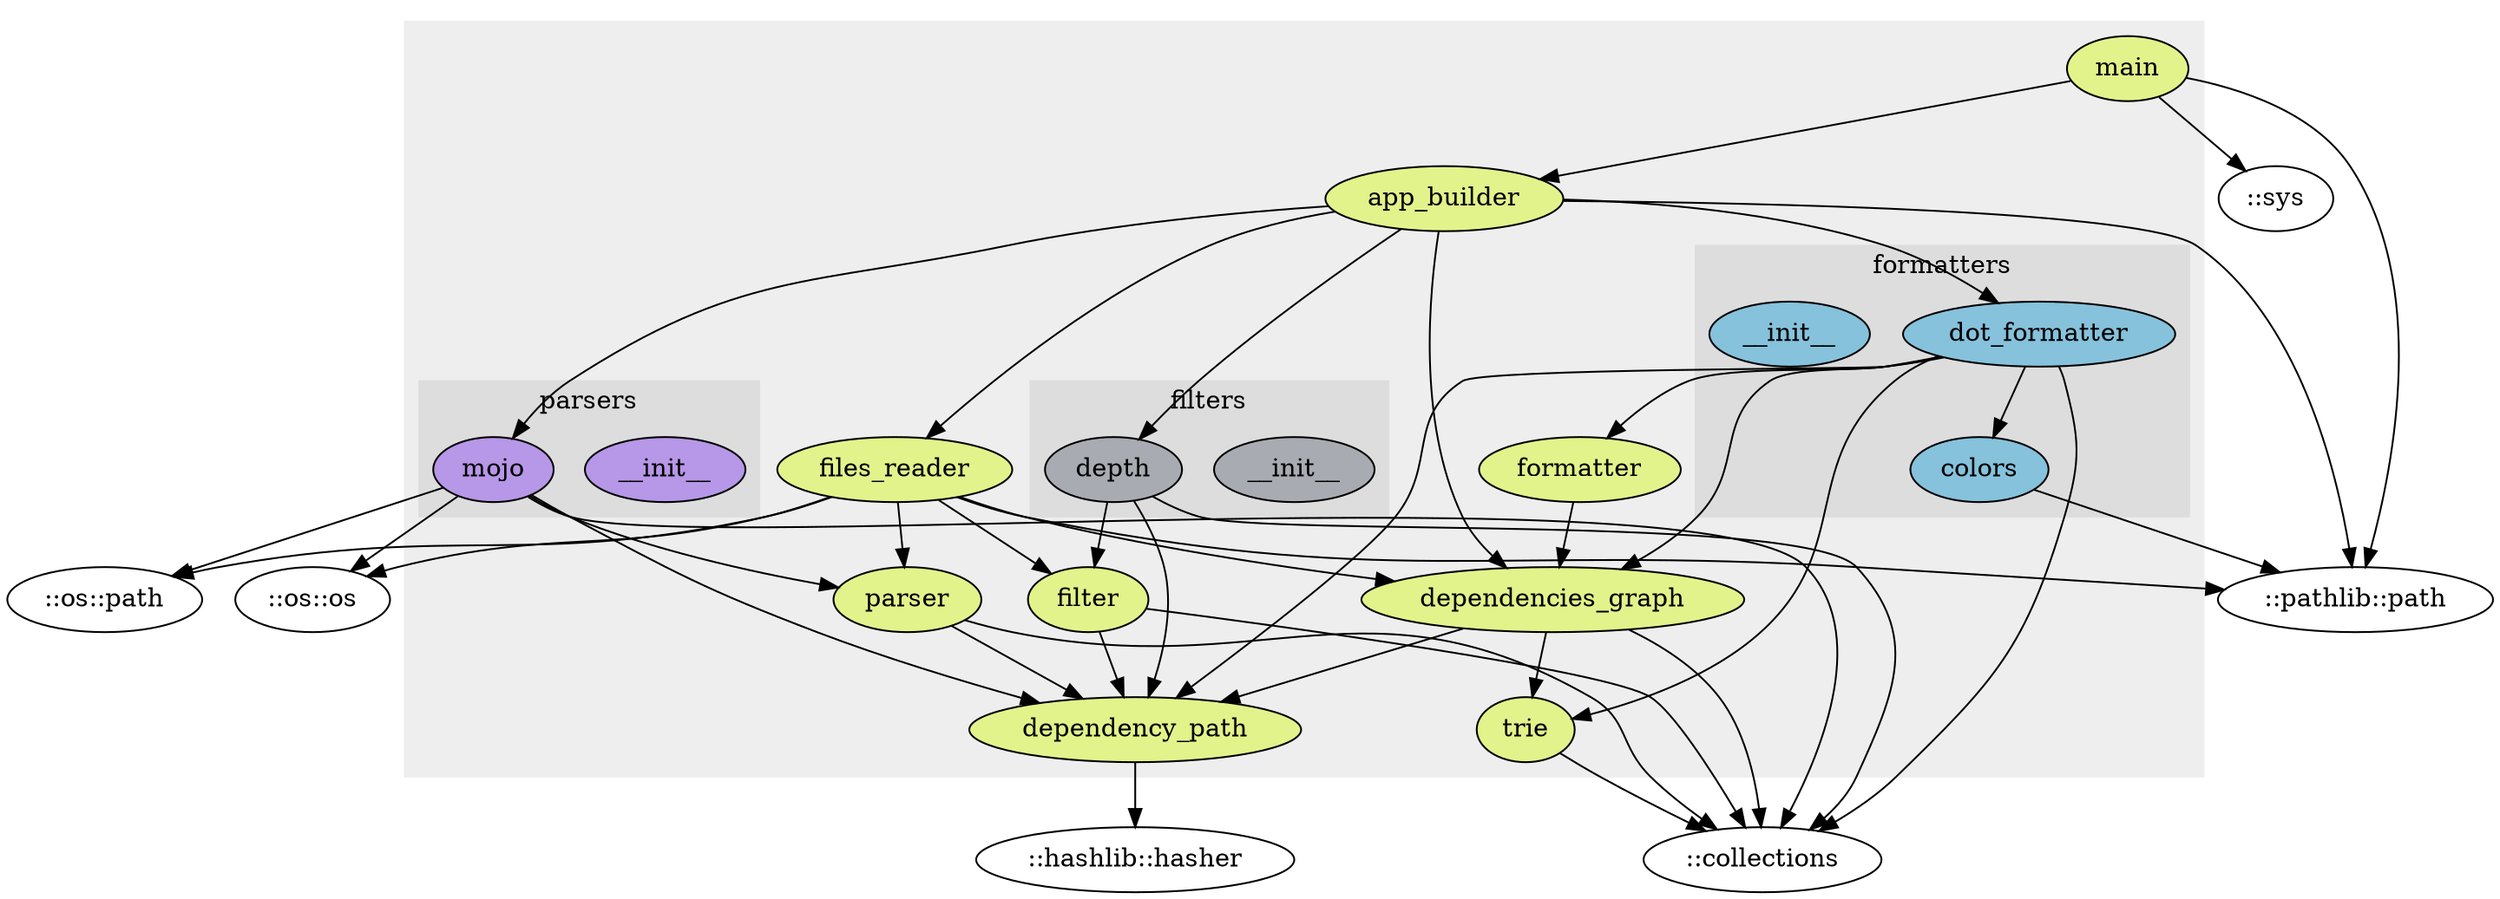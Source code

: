 digraph dependencies {
  subgraph cluster_ {
  label=""
  color="#eeeeee"
  style="filled"
    "::main"[label="main",style="filled",fillcolor="#e3f38b"]
    "::app_builder"[label="app_builder",style="filled",fillcolor="#e3f38b"]
    "::files_reader"[label="files_reader",style="filled",fillcolor="#e3f38b"]
    subgraph cluster____formatters {
    label="formatters"
    color="#dddddd"
    style="filled"
      "::formatters::dot_formatter"[label="dot_formatter",style="filled",fillcolor="#86c2dc"]
      "::formatters::__init__"[label="__init__",style="filled",fillcolor="#86c2dc"]
      "::formatters::colors"[label="colors",style="filled",fillcolor="#86c2dc"]
    }
    "::trie"[label="trie",style="filled",fillcolor="#e3f38b"]
    "::dependencies_graph"[label="dependencies_graph",style="filled",fillcolor="#e3f38b"]
    "::formatter"[label="formatter",style="filled",fillcolor="#e3f38b"]
    "::parser"[label="parser",style="filled",fillcolor="#e3f38b"]
    subgraph cluster____parsers {
    label="parsers"
    color="#dddddd"
    style="filled"
      "::parsers::__init__"[label="__init__",style="filled",fillcolor="#b797e7"]
      "::parsers::mojo"[label="mojo",style="filled",fillcolor="#b797e7"]
    }
    "::filter"[label="filter",style="filled",fillcolor="#e3f38b"]
    subgraph cluster____filters {
    label="filters"
    color="#dddddd"
    style="filled"
      "::filters::__init__"[label="__init__",style="filled",fillcolor="#a8acb2"]
      "::filters::depth"[label="depth",style="filled",fillcolor="#a8acb2"]
    }
    "::dependency_path"[label="dependency_path",style="filled",fillcolor="#e3f38b"]
  }
"::main" -> "::pathlib::path"
"::main" -> "::sys"
"::main" -> "::app_builder"
"::app_builder" -> "::pathlib::path"
"::app_builder" -> "::dependencies_graph"
"::app_builder" -> "::files_reader"
"::app_builder" -> "::filters::depth"
"::app_builder" -> "::formatters::dot_formatter"
"::app_builder" -> "::parsers::mojo"
"::files_reader" -> "::os::os"
"::files_reader" -> "::os::path"
"::files_reader" -> "::pathlib::path"
"::files_reader" -> "::dependencies_graph"
"::files_reader" -> "::filter"
"::files_reader" -> "::parser"
"::formatters::dot_formatter" -> "::collections"
"::formatters::dot_formatter" -> "::dependencies_graph"
"::formatters::dot_formatter" -> "::dependency_path"
"::formatters::dot_formatter" -> "::formatter"
"::formatters::dot_formatter" -> "::formatters::colors"
"::formatters::dot_formatter" -> "::trie"
"::formatters::colors" -> "::pathlib::path"

"::trie" -> "::collections"
"::dependencies_graph" -> "::collections"
"::dependencies_graph" -> "::dependency_path"
"::dependencies_graph" -> "::trie"
"::formatter" -> "::dependencies_graph"
"::parser" -> "::collections"
"::parser" -> "::dependency_path"
"::parsers::mojo" -> "::collections"
"::parsers::mojo" -> "::os::os"
"::parsers::mojo" -> "::os::path"
"::parsers::mojo" -> "::dependency_path"
"::parsers::mojo" -> "::parser"

"::filter" -> "::collections"
"::filter" -> "::dependency_path"
"::filters::depth" -> "::collections"
"::filters::depth" -> "::dependency_path"
"::filters::depth" -> "::filter"

"::dependency_path" -> "::hashlib::hasher"

}

